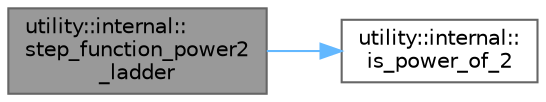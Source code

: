 digraph "utility::internal::step_function_power2_ladder"
{
 // LATEX_PDF_SIZE
  bgcolor="transparent";
  edge [fontname=Helvetica,fontsize=10,labelfontname=Helvetica,labelfontsize=10];
  node [fontname=Helvetica,fontsize=10,shape=box,height=0.2,width=0.4];
  rankdir="LR";
  Node1 [id="Node000001",label="utility::internal::\lstep_function_power2\l_ladder",height=0.2,width=0.4,color="gray40", fillcolor="grey60", style="filled", fontcolor="black",tooltip=" "];
  Node1 -> Node2 [id="edge1_Node000001_Node000002",color="steelblue1",style="solid",tooltip=" "];
  Node2 [id="Node000002",label="utility::internal::\lis_power_of_2",height=0.2,width=0.4,color="grey40", fillcolor="white", style="filled",URL="$namespaceutility_1_1internal.html#aceb2589a81a7f91a258f3ef9bf3533d8",tooltip=" "];
}
